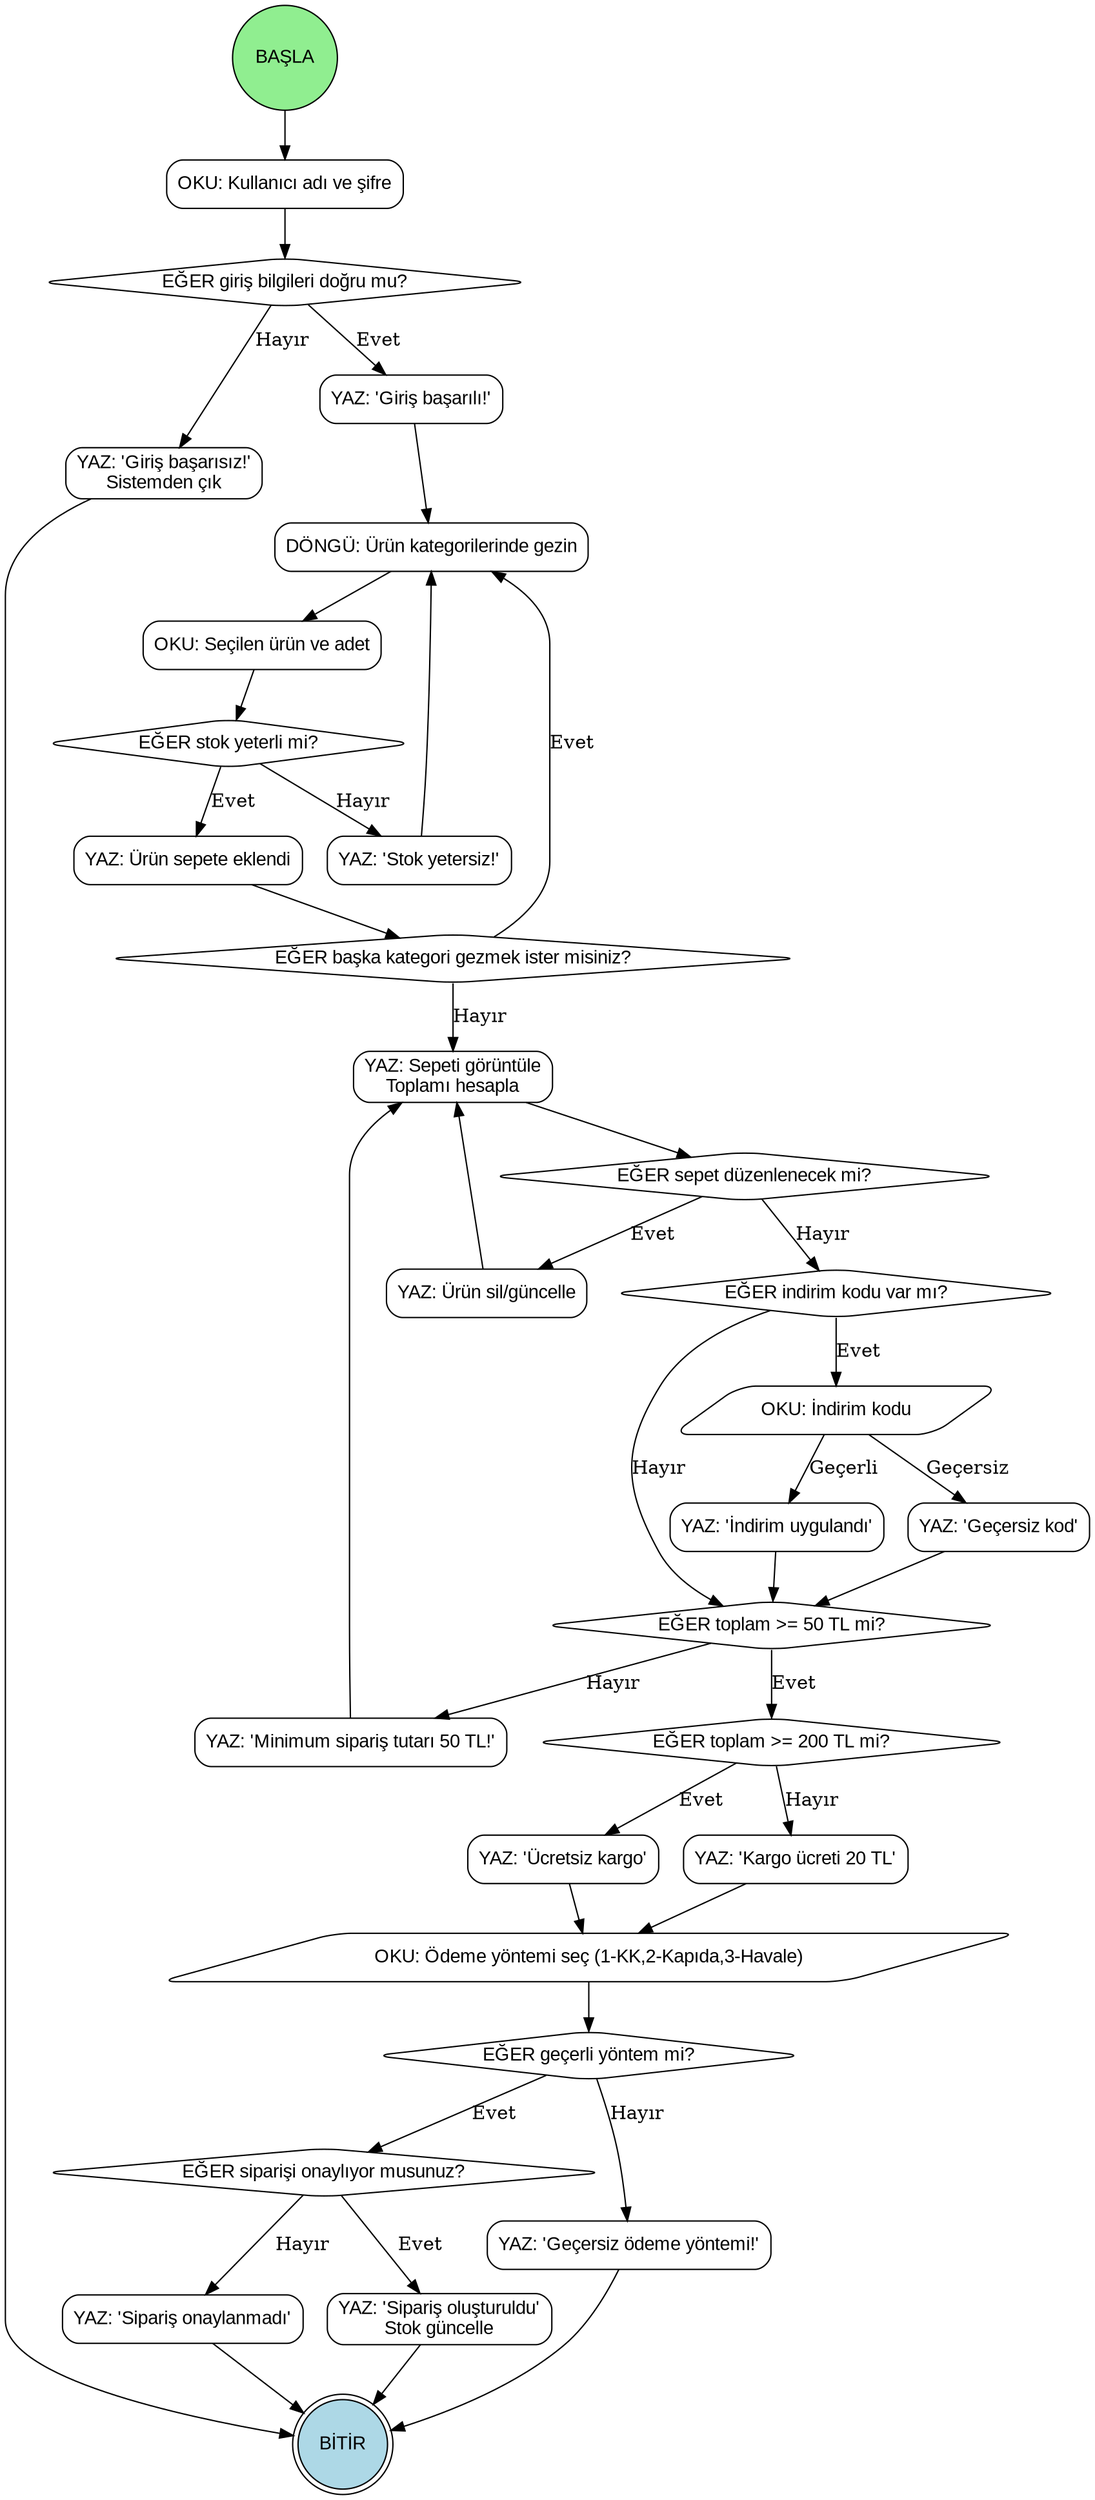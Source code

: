digraph E_TICARET_SISTEMI {
    rankdir=TB;
    node [shape=rectangle, style=rounded, fontname="Arial"];

    START [label="BAŞLA", shape=circle, style=filled, fillcolor=lightgreen];
    END [label="BİTİR", shape=doublecircle, style=filled, fillcolor=lightblue];

    // --- Kullanıcı Girişi ---
    GIRIS [label="OKU: Kullanıcı adı ve şifre"];
    GIRIS_KONTROL [label="EĞER giriş bilgileri doğru mu?", shape=diamond];
    GIRIS_HATA [label="YAZ: 'Giriş başarısız!'\nSistemden çık", shape=rectangle];
    GIRIS_OK [label="YAZ: 'Giriş başarılı!'", shape=rectangle];

    // --- Ürün Kategorileri ---
    KATEGORI_DONGU [label="DÖNGÜ: Ürün kategorilerinde gezin"];
    URUN_SEC [label="OKU: Seçilen ürün ve adet"];
    STOK_KONTROL [label="EĞER stok yeterli mi?", shape=diamond];
    STOK_YETERSIZ [label="YAZ: 'Stok yetersiz!'", shape=rectangle];
    URUN_SEPETE [label="YAZ: Ürün sepete eklendi", shape=rectangle];
    DEVAM_MI [label="EĞER başka kategori gezmek ister misiniz?", shape=diamond];

    // --- Sepet Görüntüleme ve Düzenleme ---
    SEPET_GOR [label="YAZ: Sepeti görüntüle\nToplamı hesapla", shape=rectangle];
    SEPET_DUZENLE [label="EĞER sepet düzenlenecek mi?", shape=diamond];
    DUZENLE [label="YAZ: Ürün sil/güncelle", shape=rectangle];

    // --- İndirim Kodu ---
    INDIRIM_SOR [label="EĞER indirim kodu var mı?", shape=diamond];
    INDIRIM_GIR [label="OKU: İndirim kodu", shape=parallelogram];
    INDIRIM_GECERSIZ [label="YAZ: 'Geçersiz kod'", shape=rectangle];
    INDIRIM_UYGULA [label="YAZ: 'İndirim uygulandı'", shape=rectangle];

    // --- Minimum Tutar ve Kargo ---
    MIN_KONTROL [label="EĞER toplam >= 50 TL mi?", shape=diamond];
    MIN_HATA [label="YAZ: 'Minimum sipariş tutarı 50 TL!'", shape=rectangle];
    KARGO_KONTROL [label="EĞER toplam >= 200 TL mi?", shape=diamond];
    KARGO_UCRETSIZ [label="YAZ: 'Ücretsiz kargo'", shape=rectangle];
    KARGO_VAR [label="YAZ: 'Kargo ücreti 20 TL'", shape=rectangle];

    // --- Ödeme Seçimi ---
    ODEME_SECIM [label="OKU: Ödeme yöntemi seç (1-KK,2-Kapıda,3-Havale)", shape=parallelogram];
    ODEME_KONTROL [label="EĞER geçerli yöntem mi?", shape=diamond];
    ODEME_HATA [label="YAZ: 'Geçersiz ödeme yöntemi!'", shape=rectangle];

    // --- Sipariş Onayı ---
    ONAY [label="EĞER siparişi onaylıyor musunuz?", shape=diamond];
    SIPARIS_OLUSTUR [label="YAZ: 'Sipariş oluşturuldu'\nStok güncelle", shape=rectangle];
    IPTAL [label="YAZ: 'Sipariş onaylanmadı'", shape=rectangle];

    // --- Bağlantılar ---
    START -> GIRIS;
    GIRIS -> GIRIS_KONTROL;
    GIRIS_KONTROL -> GIRIS_OK [label="Evet"];
    GIRIS_KONTROL -> GIRIS_HATA [label="Hayır"];
    GIRIS_HATA -> END;

    GIRIS_OK -> KATEGORI_DONGU;
    KATEGORI_DONGU -> URUN_SEC;
    URUN_SEC -> STOK_KONTROL;

    STOK_KONTROL -> URUN_SEPETE [label="Evet"];
    STOK_KONTROL -> STOK_YETERSIZ [label="Hayır"];
    STOK_YETERSIZ -> KATEGORI_DONGU;

    URUN_SEPETE -> DEVAM_MI;
    DEVAM_MI -> KATEGORI_DONGU [label="Evet"];
    DEVAM_MI -> SEPET_GOR [label="Hayır"];

    SEPET_GOR -> SEPET_DUZENLE;
    SEPET_DUZENLE -> DUZENLE [label="Evet"];
    DUZENLE -> SEPET_GOR;
    SEPET_DUZENLE -> INDIRIM_SOR [label="Hayır"];

    INDIRIM_SOR -> INDIRIM_GIR [label="Evet"];
    INDIRIM_SOR -> MIN_KONTROL [label="Hayır"];
    INDIRIM_GIR -> INDIRIM_UYGULA [label="Geçerli"];
    INDIRIM_GIR -> INDIRIM_GECERSIZ [label="Geçersiz"];
    INDIRIM_GECERSIZ -> MIN_KONTROL;
    INDIRIM_UYGULA -> MIN_KONTROL;

    MIN_KONTROL -> KARGO_KONTROL [label="Evet"];
    MIN_KONTROL -> MIN_HATA [label="Hayır"];
    MIN_HATA -> SEPET_GOR;

    KARGO_KONTROL -> KARGO_UCRETSIZ [label="Evet"];
    KARGO_KONTROL -> KARGO_VAR [label="Hayır"];
    KARGO_UCRETSIZ -> ODEME_SECIM;
    KARGO_VAR -> ODEME_SECIM;

    ODEME_SECIM -> ODEME_KONTROL;
    ODEME_KONTROL -> ONAY [label="Evet"];
    ODEME_KONTROL -> ODEME_HATA [label="Hayır"];
    ODEME_HATA -> END;

    ONAY -> SIPARIS_OLUSTUR [label="Evet"];
    ONAY -> IPTAL [label="Hayır"];
    SIPARIS_OLUSTUR -> END;
    IPTAL -> END;
}
